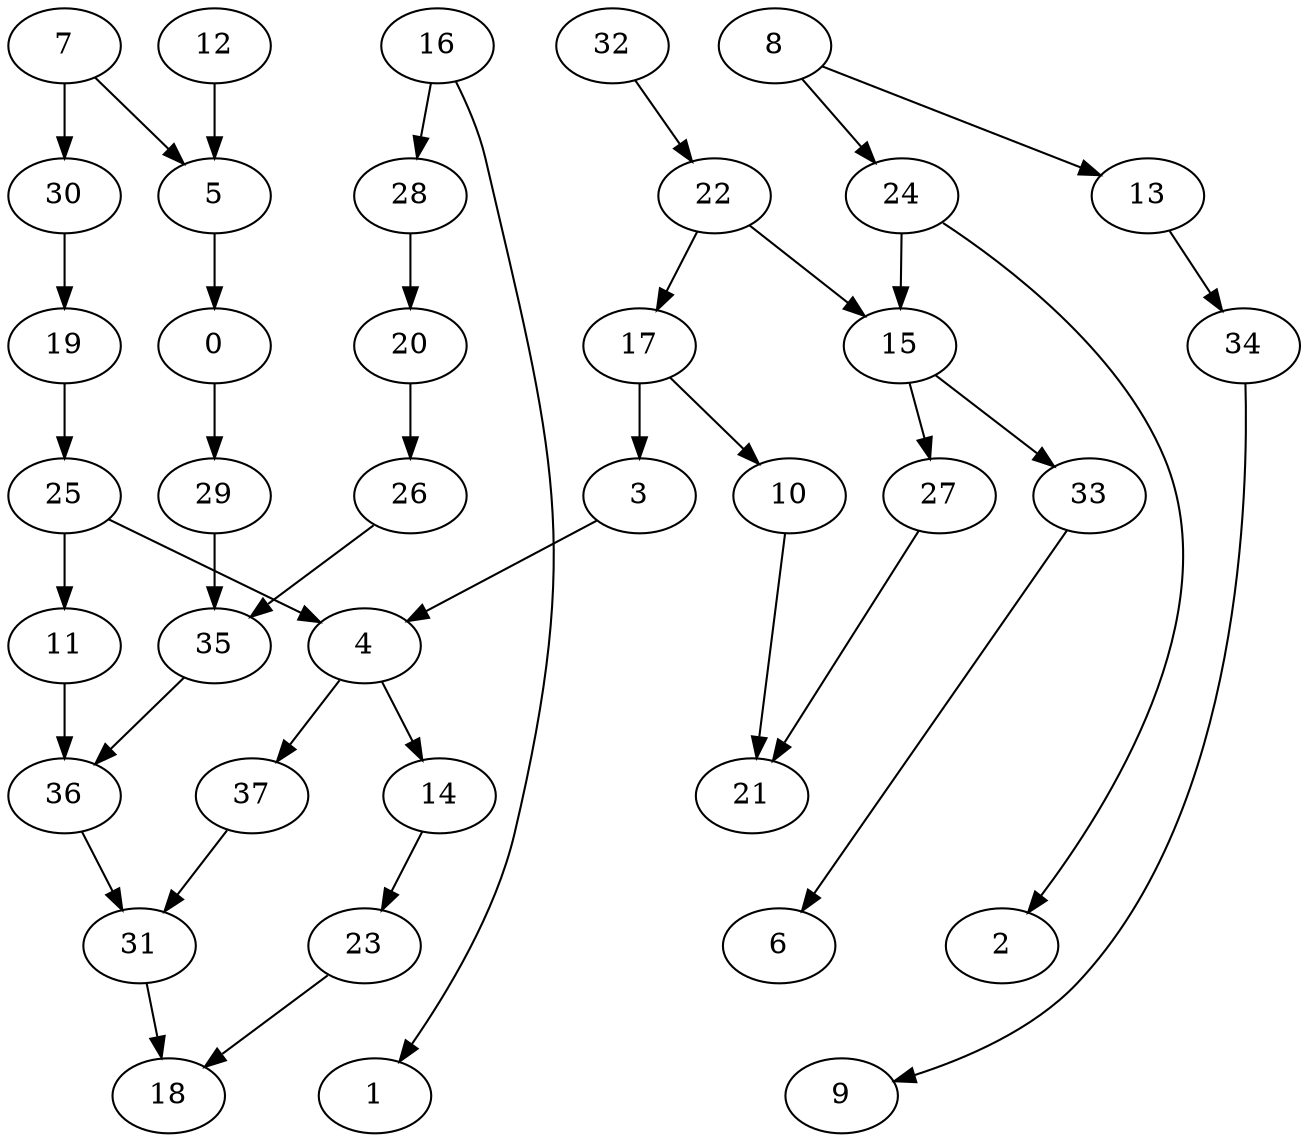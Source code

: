 digraph g {
0;
1;
2;
3;
4;
5;
6;
7;
8;
9;
10;
11;
12;
13;
14;
15;
16;
17;
18;
19;
20;
21;
22;
23;
24;
25;
26;
27;
28;
29;
30;
31;
32;
33;
34;
35;
36;
37;
0 -> 29 [weight=0];
3 -> 4 [weight=0];
4 -> 37 [weight=0];
4 -> 14 [weight=0];
5 -> 0 [weight=0];
7 -> 5 [weight=0];
7 -> 30 [weight=0];
8 -> 13 [weight=0];
8 -> 24 [weight=0];
10 -> 21 [weight=0];
11 -> 36 [weight=0];
12 -> 5 [weight=0];
13 -> 34 [weight=0];
14 -> 23 [weight=0];
15 -> 27 [weight=0];
15 -> 33 [weight=0];
16 -> 1 [weight=0];
16 -> 28 [weight=0];
17 -> 3 [weight=0];
17 -> 10 [weight=0];
19 -> 25 [weight=0];
20 -> 26 [weight=0];
22 -> 15 [weight=0];
22 -> 17 [weight=0];
23 -> 18 [weight=0];
24 -> 15 [weight=0];
24 -> 2 [weight=0];
25 -> 4 [weight=0];
25 -> 11 [weight=0];
26 -> 35 [weight=0];
27 -> 21 [weight=0];
28 -> 20 [weight=0];
29 -> 35 [weight=0];
30 -> 19 [weight=0];
31 -> 18 [weight=0];
32 -> 22 [weight=0];
33 -> 6 [weight=0];
34 -> 9 [weight=0];
35 -> 36 [weight=0];
36 -> 31 [weight=0];
37 -> 31 [weight=0];
}
